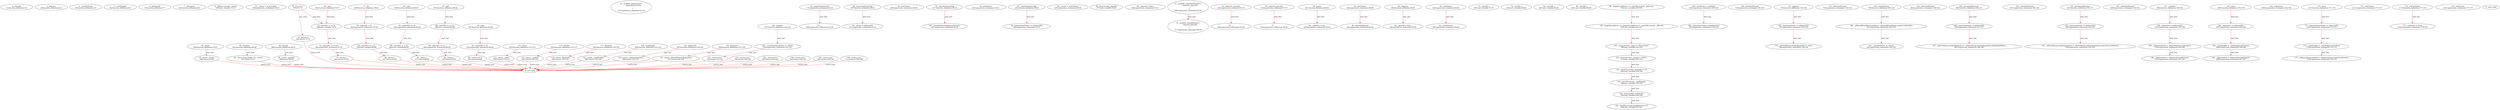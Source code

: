 digraph  {
13 [label="2_ transfer\n13-function_definition-3-3", type_label=function_definition];
28 [label="3_ approve\n28-function_definition-4-4", type_label=function_definition];
43 [label="4_ transferFrom\n43-function_definition-5-5", type_label=function_definition];
62 [label="5_ totalSupply\n62-function_definition-6-6", type_label=function_definition];
70 [label="6_ balanceOf\n70-function_definition-7-7", type_label=function_definition];
82 [label="7_ allowance\n82-function_definition-8-8", type_label=function_definition];
129 [label="12_ address private _owner;\n129-new_variable-13-13", type_label=new_variable];
146 [label="15_ _owner = msg.sender;\n146-expression_statement-16-16", type_label=expression_statement];
160 [label="18_ owner\n160-function_definition-19-21", type_label=function_definition];
169 [label="19_ return _owner;\n169-return-20-20", type_label=return];
171 [label="21_ modifier onlyOwner() {\n        require(isOwner());\n        _;\n    }\n171-expression_statement-22-25", type_label=expression_statement];
174 [label="22_ require(isOwner());\n174-expression_statement-23-23", type_label=expression_statement];
180 [label="23_ _;\n180-expression_statement-24-24", type_label=expression_statement];
182 [label="25_ isOwner\n182-function_definition-26-28", type_label=function_definition];
191 [label="26_ return msg.sender == _owner;\n191-return-27-27", type_label=return];
197 [label="28_ renounceOwnership\n197-function_definition-29-32", type_label=function_definition];
200 [label="28_ onlyOwner\n200-expression_statement-29-29", type_label=expression_statement];
211 [label="30_ _owner = address(0);\n211-expression_statement-31-31", type_label=expression_statement];
217 [label="32_ transferOwnership\n217-function_definition-33-35", type_label=function_definition];
224 [label="32_ onlyOwner\n224-expression_statement-33-33", type_label=expression_statement];
227 [label="33_ _transferOwnership(newOwner);\n227-expression_statement-34-34", type_label=expression_statement];
232 [label="35_ _transferOwnership\n232-function_definition-36-40", type_label=function_definition];
240 [label="36_ require(newOwner != address(0));\n240-expression_statement-37-37", type_label=expression_statement];
255 [label="38_ _owner = newOwner;\n255-expression_statement-39-39", type_label=expression_statement];
277 [label="44_ bool private _paused;\n277-new_variable-45-45", type_label=new_variable];
284 [label="46_ _paused = false;\n284-expression_statement-47-47", type_label=expression_statement];
289 [label="48_ paused\n289-function_definition-49-51", type_label=function_definition];
298 [label="49_ return _paused;\n298-return-50-50", type_label=return];
300 [label="51_ modifier whenNotPaused() {\n        require(!_paused);\n        _;\n    }\n300-expression_statement-52-55", type_label=expression_statement];
303 [label="52_ require(!_paused);\n303-expression_statement-53-53", type_label=expression_statement];
309 [label="53_ _;\n309-expression_statement-54-54", type_label=expression_statement];
311 [label="55_ modifier whenPaused() {\n        require(_paused);\n        _;\n    }\n311-expression_statement-56-59", type_label=expression_statement];
314 [label="56_ require(_paused);\n314-expression_statement-57-57", type_label=expression_statement];
319 [label="57_ _;\n319-expression_statement-58-58", type_label=expression_statement];
321 [label="59_ pause\n321-function_definition-60-63", type_label=function_definition];
324 [label="59_ onlyOwner\n324-expression_statement-60-60", type_label=expression_statement];
326 [label="59_ whenNotPaused\n326-expression_statement-60-60", type_label=expression_statement];
329 [label="60_ _paused = true;\n329-expression_statement-61-61", type_label=expression_statement];
340 [label="63_ unpause\n340-function_definition-64-67", type_label=function_definition];
343 [label="63_ onlyOwner\n343-expression_statement-64-64", type_label=expression_statement];
345 [label="63_ whenPaused\n345-expression_statement-64-64", type_label=expression_statement];
348 [label="64_ _paused = false;\n348-expression_statement-65-65", type_label=expression_statement];
362 [label="69_ mul\n362-function_definition-70-77", type_label=function_definition];
379 [label="70_ if_a == 0\n379-if-71-73", type_label=if];
384 [label="71_ return 0;\n384-return-72-72", type_label=return];
386 [label="73_ uint256 c = a * b;\n386-new_variable-74-74", type_label=new_variable];
387 [label="73_ uint256 c\n387-new_variable-74-74", type_label=new_variable];
394 [label="74_ require(c / a == b);\n394-expression_statement-75-75", type_label=expression_statement];
403 [label="75_ return c;\n403-return-76-76", type_label=return];
405 [label="77_ div\n405-function_definition-78-82", type_label=function_definition];
422 [label="78_ require(b > 0);\n422-expression_statement-79-79", type_label=expression_statement];
429 [label="79_ uint256 c = a / b;\n429-new_variable-80-80", type_label=new_variable];
430 [label="79_ uint256 c\n430-new_variable-80-80", type_label=new_variable];
437 [label="80_ return c;\n437-return-81-81", type_label=return];
439 [label="82_ sub\n439-function_definition-83-87", type_label=function_definition];
456 [label="83_ require(b <= a);\n456-expression_statement-84-84", type_label=expression_statement];
463 [label="84_ uint256 c = a - b;\n463-new_variable-85-85", type_label=new_variable];
464 [label="84_ uint256 c\n464-new_variable-85-85", type_label=new_variable];
471 [label="85_ return c;\n471-return-86-86", type_label=return];
473 [label="87_ add\n473-function_definition-88-92", type_label=function_definition];
490 [label="88_ uint256 c = a + b;\n490-new_variable-89-89", type_label=new_variable];
491 [label="88_ uint256 c\n491-new_variable-89-89", type_label=new_variable];
498 [label="89_ require(c >= a);\n498-expression_statement-90-90", type_label=expression_statement];
505 [label="90_ return c;\n505-return-91-91", type_label=return];
507 [label="92_ mod\n507-function_definition-93-96", type_label=function_definition];
524 [label="93_ require(b != 0);\n524-expression_statement-94-94", type_label=expression_statement];
531 [label="94_ return a % b;\n531-return-95-95", type_label=return];
552 [label="99_ mapping (address => uint256) private _balances;\n552-new_variable-100-100", type_label=new_variable];
559 [label="100_ mapping (address => mapping (address => uint256)) private _allowed;\n559-new_variable-101-101", type_label=new_variable];
568 [label="101_ string private _name = \"MetexGold\";\n568-new_variable-102-102", type_label=new_variable];
575 [label="102_ string private _symbol = \"MAU\";\n575-new_variable-103-103", type_label=new_variable];
582 [label="103_ uint256 private _decimals = 18;\n582-new_variable-104-104", type_label=new_variable];
588 [label="104_ uint256 private _totalSupply;\n588-new_variable-105-105", type_label=new_variable];
593 [label="105_ string public certificate;\n593-new_variable-106-106", type_label=new_variable];
598 [label="106_ uint256 private initialAmount = 0;\n598-new_variable-107-107", type_label=new_variable];
610 [label="108_ certificate = certHash;\n610-expression_statement-109-109", type_label=expression_statement];
614 [label="109_ mint(msg.sender, initialAmount);\n614-expression_statement-110-110", type_label=expression_statement];
623 [label="111_ name\n623-function_definition-112-114", type_label=function_definition];
632 [label="112_ return _name;\n632-return-113-113", type_label=return];
634 [label="114_ symbol\n634-function_definition-115-117", type_label=function_definition];
643 [label="115_ return _symbol;\n643-return-116-116", type_label=return];
645 [label="117_ decimals\n645-function_definition-118-120", type_label=function_definition];
654 [label="118_ return _decimals;\n654-return-119-119", type_label=return];
656 [label="120_ totalSupply\n656-function_definition-121-123", type_label=function_definition];
665 [label="121_ return _totalSupply;\n665-return-122-122", type_label=return];
667 [label="123_ balanceOf\n667-function_definition-124-126", type_label=function_definition];
680 [label="124_ return _balances[owner];\n680-return-125-125", type_label=return];
684 [label="126_ allowance\n684-function_definition-127-129", type_label=function_definition];
701 [label="127_ return _allowed[owner][spender];\n701-return-128-128", type_label=return];
707 [label="129_ transfer\n707-function_definition-130-133", type_label=function_definition];
718 [label="129_ whenNotPaused\n718-expression_statement-130-130", type_label=expression_statement];
725 [label="130_ _transfer(msg.sender, to, value);\n725-expression_statement-131-131", type_label=expression_statement];
736 [label="131_ return true;\n736-return-132-132", type_label=return];
739 [label="133_ approve\n739-function_definition-134-139", type_label=function_definition];
750 [label="133_ whenNotPaused\n750-expression_statement-134-134", type_label=expression_statement];
757 [label="134_ require(spender != address(0));\n757-expression_statement-135-135", type_label=expression_statement];
766 [label="135_ _allowed[msg.sender][spender] = value;\n766-expression_statement-136-136", type_label=expression_statement];
786 [label="137_ return true;\n786-return-138-138", type_label=return];
789 [label="139_ transferFrom\n789-function_definition-140-145", type_label=function_definition];
804 [label="139_ whenNotPaused\n804-expression_statement-140-140", type_label=expression_statement];
811 [label="140_ _allowed[from][msg.sender] = _allowed[from][msg.sender].sub(value);\n811-expression_statement-141-141", type_label=expression_statement];
832 [label="141_ _transfer(from, to, value);\n832-expression_statement-142-142", type_label=expression_statement];
857 [label="143_ return true;\n857-return-144-144", type_label=return];
860 [label="145_ increaseAllowance\n860-function_definition-146-151", type_label=function_definition];
871 [label="145_ whenNotPaused\n871-expression_statement-146-146", type_label=expression_statement];
878 [label="146_ require(spender != address(0));\n878-expression_statement-147-147", type_label=expression_statement];
887 [label="147_ _allowed[msg.sender][spender] = _allowed[msg.sender][spender].add(addedValue);\n887-expression_statement-148-148", type_label=expression_statement];
924 [label="149_ return true;\n924-return-150-150", type_label=return];
927 [label="151_ decreaseAllowance\n927-function_definition-152-157", type_label=function_definition];
938 [label="151_ whenNotPaused\n938-expression_statement-152-152", type_label=expression_statement];
945 [label="152_ require(spender != address(0));\n945-expression_statement-153-153", type_label=expression_statement];
954 [label="153_ _allowed[msg.sender][spender] = _allowed[msg.sender][spender].sub(subtractedValue);\n954-expression_statement-154-154", type_label=expression_statement];
991 [label="155_ return true;\n991-return-156-156", type_label=return];
994 [label="157_ _transfer\n994-function_definition-158-163", type_label=function_definition];
1010 [label="158_ require(to != address(0));\n1010-expression_statement-159-159", type_label=expression_statement];
1019 [label="159_ _balances[from] = _balances[from].sub(value);\n1019-expression_statement-160-160", type_label=expression_statement];
1032 [label="160_ _balances[to] = _balances[to].add(value);\n1032-expression_statement-161-161", type_label=expression_statement];
1053 [label="163_ mint\n1053-function_definition-164-170", type_label=function_definition];
1064 [label="163_ onlyOwner\n1064-expression_statement-164-164", type_label=expression_statement];
1071 [label="164_ require(to != address(0));\n1071-expression_statement-165-165", type_label=expression_statement];
1080 [label="165_ _totalSupply = _totalSupply.add(value);\n1080-expression_statement-166-166", type_label=expression_statement];
1089 [label="166_ _balances[to] = _balances[to].add(value);\n1089-expression_statement-167-167", type_label=expression_statement];
1112 [label="168_ return true;\n1112-return-169-169", type_label=return];
1115 [label="170_ burn\n1115-function_definition-171-176", type_label=function_definition];
1121 [label="170_ onlyOwner\n1121-expression_statement-171-171", type_label=expression_statement];
1125 [label="171_ require(msg.sender != address(0));\n1125-expression_statement-172-172", type_label=expression_statement];
1136 [label="172_ _totalSupply = _totalSupply.sub(value);\n1136-expression_statement-173-173", type_label=expression_statement];
1145 [label="173_ _balances[msg.sender] = _balances[msg.sender].sub(value);\n1145-expression_statement-174-174", type_label=expression_statement];
1174 [label="176_ setCertificate\n1174-function_definition-177-179", type_label=function_definition];
1181 [label="176_ onlyOwner\n1181-expression_statement-177-177", type_label=expression_statement];
1184 [label="177_ certificate = hash;\n1184-expression_statement-178-178", type_label=expression_statement];
1 [label="0_ start_node", type_label=start];
2 [label="0_ exit_node", type_label=exit];
160 -> 169  [color=red, controlflow_type=next_line, edge_type=CFG_edge, key=0, label=next_line];
169 -> 2  [color=red, controlflow_type=return_exit, edge_type=CFG_edge, key=0, label=return_exit];
174 -> 180  [color=red, controlflow_type=next_line, edge_type=CFG_edge, key=0, label=next_line];
182 -> 191  [color=red, controlflow_type=next_line, edge_type=CFG_edge, key=0, label=next_line];
191 -> 2  [color=red, controlflow_type=return_exit, edge_type=CFG_edge, key=0, label=return_exit];
197 -> 211  [color=red, controlflow_type=next_line, edge_type=CFG_edge, key=0, label=next_line];
217 -> 227  [color=red, controlflow_type=next_line, edge_type=CFG_edge, key=0, label=next_line];
232 -> 240  [color=red, controlflow_type=next_line, edge_type=CFG_edge, key=0, label=next_line];
289 -> 298  [color=red, controlflow_type=next_line, edge_type=CFG_edge, key=0, label=next_line];
298 -> 2  [color=red, controlflow_type=return_exit, edge_type=CFG_edge, key=0, label=return_exit];
300 -> 311  [color=red, controlflow_type=next_line, edge_type=CFG_edge, key=0, label=next_line];
303 -> 309  [color=red, controlflow_type=next_line, edge_type=CFG_edge, key=0, label=next_line];
314 -> 319  [color=red, controlflow_type=next_line, edge_type=CFG_edge, key=0, label=next_line];
321 -> 329  [color=red, controlflow_type=next_line, edge_type=CFG_edge, key=0, label=next_line];
324 -> 326  [color=red, controlflow_type=next_line, edge_type=CFG_edge, key=0, label=next_line];
340 -> 348  [color=red, controlflow_type=next_line, edge_type=CFG_edge, key=0, label=next_line];
343 -> 345  [color=red, controlflow_type=next_line, edge_type=CFG_edge, key=0, label=next_line];
362 -> 386  [color=red, controlflow_type=next_line, edge_type=CFG_edge, key=0, label=next_line];
379 -> 384  [color=red, controlflow_type=pos_next, edge_type=CFG_edge, key=0, label=pos_next];
379 -> 386  [color=red, controlflow_type=neg_next, edge_type=CFG_edge, key=0, label=neg_next];
384 -> 2  [color=red, controlflow_type=return_exit, edge_type=CFG_edge, key=0, label=return_exit];
386 -> 394  [color=red, controlflow_type=next_line, edge_type=CFG_edge, key=0, label=next_line];
394 -> 403  [color=red, controlflow_type=next_line, edge_type=CFG_edge, key=0, label=next_line];
403 -> 2  [color=red, controlflow_type=return_exit, edge_type=CFG_edge, key=0, label=return_exit];
405 -> 422  [color=red, controlflow_type=next_line, edge_type=CFG_edge, key=0, label=next_line];
422 -> 429  [color=red, controlflow_type=next_line, edge_type=CFG_edge, key=0, label=next_line];
429 -> 437  [color=red, controlflow_type=next_line, edge_type=CFG_edge, key=0, label=next_line];
437 -> 2  [color=red, controlflow_type=return_exit, edge_type=CFG_edge, key=0, label=return_exit];
439 -> 456  [color=red, controlflow_type=next_line, edge_type=CFG_edge, key=0, label=next_line];
456 -> 463  [color=red, controlflow_type=next_line, edge_type=CFG_edge, key=0, label=next_line];
463 -> 471  [color=red, controlflow_type=next_line, edge_type=CFG_edge, key=0, label=next_line];
471 -> 2  [color=red, controlflow_type=return_exit, edge_type=CFG_edge, key=0, label=return_exit];
473 -> 490  [color=red, controlflow_type=next_line, edge_type=CFG_edge, key=0, label=next_line];
490 -> 498  [color=red, controlflow_type=next_line, edge_type=CFG_edge, key=0, label=next_line];
498 -> 505  [color=red, controlflow_type=next_line, edge_type=CFG_edge, key=0, label=next_line];
505 -> 2  [color=red, controlflow_type=return_exit, edge_type=CFG_edge, key=0, label=return_exit];
507 -> 524  [color=red, controlflow_type=next_line, edge_type=CFG_edge, key=0, label=next_line];
524 -> 531  [color=red, controlflow_type=next_line, edge_type=CFG_edge, key=0, label=next_line];
531 -> 2  [color=red, controlflow_type=return_exit, edge_type=CFG_edge, key=0, label=return_exit];
552 -> 559  [color=red, controlflow_type=next_line, edge_type=CFG_edge, key=0, label=next_line];
559 -> 568  [color=red, controlflow_type=next_line, edge_type=CFG_edge, key=0, label=next_line];
568 -> 575  [color=red, controlflow_type=next_line, edge_type=CFG_edge, key=0, label=next_line];
575 -> 582  [color=red, controlflow_type=next_line, edge_type=CFG_edge, key=0, label=next_line];
582 -> 588  [color=red, controlflow_type=next_line, edge_type=CFG_edge, key=0, label=next_line];
588 -> 593  [color=red, controlflow_type=next_line, edge_type=CFG_edge, key=0, label=next_line];
593 -> 598  [color=red, controlflow_type=next_line, edge_type=CFG_edge, key=0, label=next_line];
610 -> 614  [color=red, controlflow_type=next_line, edge_type=CFG_edge, key=0, label=next_line];
623 -> 632  [color=red, controlflow_type=next_line, edge_type=CFG_edge, key=0, label=next_line];
632 -> 2  [color=red, controlflow_type=return_exit, edge_type=CFG_edge, key=0, label=return_exit];
634 -> 643  [color=red, controlflow_type=next_line, edge_type=CFG_edge, key=0, label=next_line];
643 -> 2  [color=red, controlflow_type=return_exit, edge_type=CFG_edge, key=0, label=return_exit];
645 -> 654  [color=red, controlflow_type=next_line, edge_type=CFG_edge, key=0, label=next_line];
654 -> 2  [color=red, controlflow_type=return_exit, edge_type=CFG_edge, key=0, label=return_exit];
656 -> 665  [color=red, controlflow_type=next_line, edge_type=CFG_edge, key=0, label=next_line];
665 -> 2  [color=red, controlflow_type=return_exit, edge_type=CFG_edge, key=0, label=return_exit];
667 -> 680  [color=red, controlflow_type=next_line, edge_type=CFG_edge, key=0, label=next_line];
680 -> 2  [color=red, controlflow_type=return_exit, edge_type=CFG_edge, key=0, label=return_exit];
684 -> 701  [color=red, controlflow_type=next_line, edge_type=CFG_edge, key=0, label=next_line];
701 -> 2  [color=red, controlflow_type=return_exit, edge_type=CFG_edge, key=0, label=return_exit];
707 -> 725  [color=red, controlflow_type=next_line, edge_type=CFG_edge, key=0, label=next_line];
725 -> 736  [color=red, controlflow_type=next_line, edge_type=CFG_edge, key=0, label=next_line];
736 -> 2  [color=red, controlflow_type=return_exit, edge_type=CFG_edge, key=0, label=return_exit];
739 -> 757  [color=red, controlflow_type=next_line, edge_type=CFG_edge, key=0, label=next_line];
757 -> 766  [color=red, controlflow_type=next_line, edge_type=CFG_edge, key=0, label=next_line];
786 -> 2  [color=red, controlflow_type=return_exit, edge_type=CFG_edge, key=0, label=return_exit];
789 -> 811  [color=red, controlflow_type=next_line, edge_type=CFG_edge, key=0, label=next_line];
811 -> 832  [color=red, controlflow_type=next_line, edge_type=CFG_edge, key=0, label=next_line];
857 -> 2  [color=red, controlflow_type=return_exit, edge_type=CFG_edge, key=0, label=return_exit];
860 -> 878  [color=red, controlflow_type=next_line, edge_type=CFG_edge, key=0, label=next_line];
878 -> 887  [color=red, controlflow_type=next_line, edge_type=CFG_edge, key=0, label=next_line];
924 -> 2  [color=red, controlflow_type=return_exit, edge_type=CFG_edge, key=0, label=return_exit];
927 -> 945  [color=red, controlflow_type=next_line, edge_type=CFG_edge, key=0, label=next_line];
945 -> 954  [color=red, controlflow_type=next_line, edge_type=CFG_edge, key=0, label=next_line];
991 -> 2  [color=red, controlflow_type=return_exit, edge_type=CFG_edge, key=0, label=return_exit];
994 -> 1010  [color=red, controlflow_type=next_line, edge_type=CFG_edge, key=0, label=next_line];
1010 -> 1019  [color=red, controlflow_type=next_line, edge_type=CFG_edge, key=0, label=next_line];
1019 -> 1032  [color=red, controlflow_type=next_line, edge_type=CFG_edge, key=0, label=next_line];
1053 -> 1071  [color=red, controlflow_type=next_line, edge_type=CFG_edge, key=0, label=next_line];
1071 -> 1080  [color=red, controlflow_type=next_line, edge_type=CFG_edge, key=0, label=next_line];
1080 -> 1089  [color=red, controlflow_type=next_line, edge_type=CFG_edge, key=0, label=next_line];
1112 -> 2  [color=red, controlflow_type=return_exit, edge_type=CFG_edge, key=0, label=return_exit];
1115 -> 1125  [color=red, controlflow_type=next_line, edge_type=CFG_edge, key=0, label=next_line];
1125 -> 1136  [color=red, controlflow_type=next_line, edge_type=CFG_edge, key=0, label=next_line];
1136 -> 1145  [color=red, controlflow_type=next_line, edge_type=CFG_edge, key=0, label=next_line];
1174 -> 1184  [color=red, controlflow_type=next_line, edge_type=CFG_edge, key=0, label=next_line];
}
